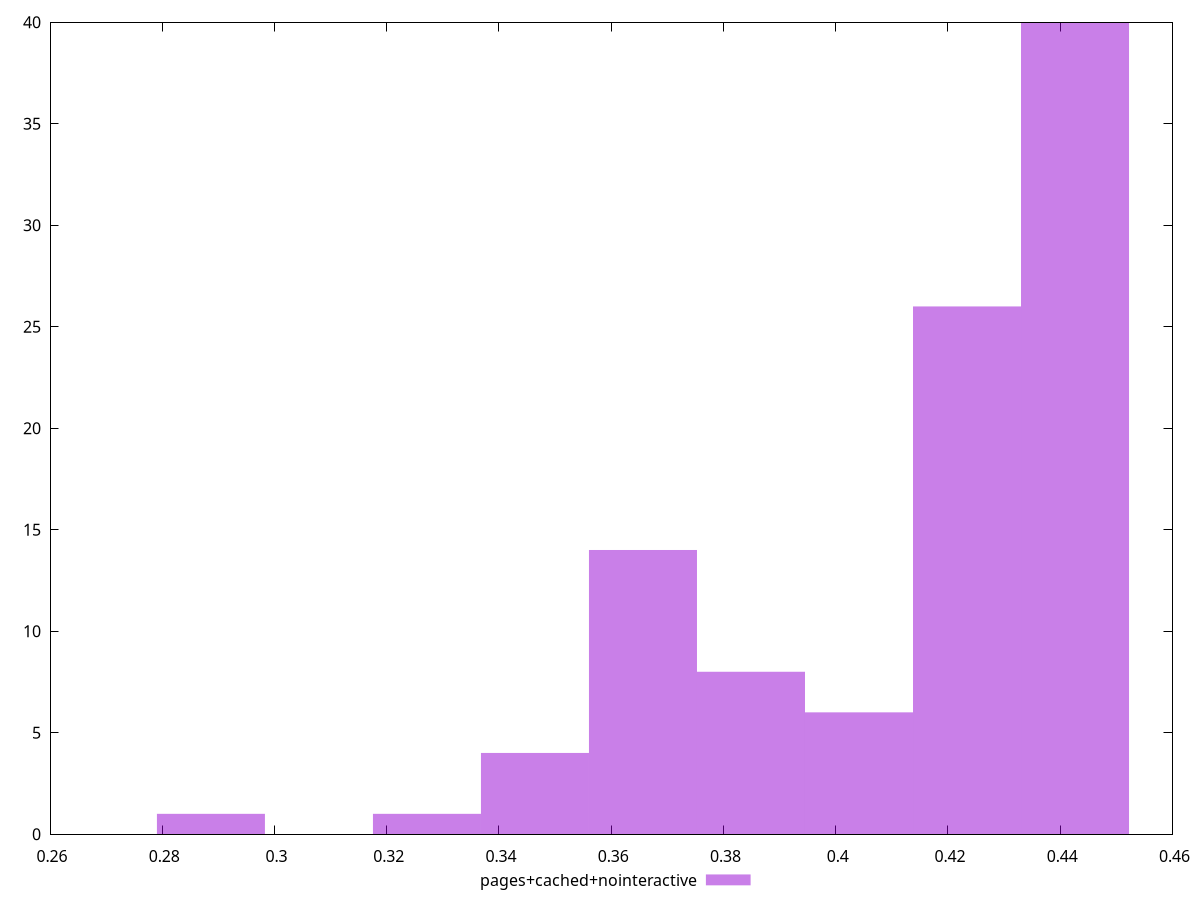 $_pagesCachedNointeractive <<EOF
0.34640755552800373 4
0.44263187650800473 40
0.3271626913320035 1
0.3848972839200041 8
0.42338701231200454 26
0.40414214811600435 6
0.2886729629400031 1
0.3656524197240039 14
EOF
set key outside below
set terminal pngcairo
set output "report_00006_2020-11-02T20-21-41.718Z/max-potential-fid/pages+cached+nointeractive//hist.png"
set yrange [0:40]
set boxwidth 0.019244864196000206
set style fill transparent solid 0.5 noborder
plot $_pagesCachedNointeractive title "pages+cached+nointeractive" with boxes ,